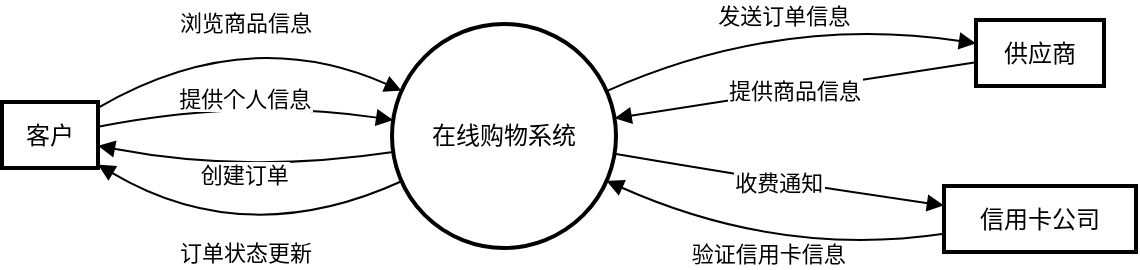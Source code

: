 <mxfile version="22.1.3" type="github">
  <diagram name="第 1 页" id="9_BwAVTDvwxqLnsEOTes">
    <mxGraphModel dx="1044" dy="591" grid="1" gridSize="10" guides="1" tooltips="1" connect="1" arrows="1" fold="1" page="1" pageScale="1" pageWidth="827" pageHeight="1169" background="none" math="0" shadow="0">
      <root>
        <mxCell id="0" />
        <mxCell id="1" parent="0" />
        <mxCell id="xuDvoHgK81h2bjAAkXrc-1" value="客户" style="whiteSpace=wrap;strokeWidth=2;" vertex="1" parent="1">
          <mxGeometry x="20" y="64" width="48" height="33" as="geometry" />
        </mxCell>
        <mxCell id="xuDvoHgK81h2bjAAkXrc-2" value="在线购物系统" style="ellipse;aspect=fixed;strokeWidth=2;whiteSpace=wrap;" vertex="1" parent="1">
          <mxGeometry x="215" y="25" width="112" height="112" as="geometry" />
        </mxCell>
        <mxCell id="xuDvoHgK81h2bjAAkXrc-3" value="供应商" style="whiteSpace=wrap;strokeWidth=2;" vertex="1" parent="1">
          <mxGeometry x="507" y="23" width="64" height="33" as="geometry" />
        </mxCell>
        <mxCell id="xuDvoHgK81h2bjAAkXrc-4" value="信用卡公司" style="whiteSpace=wrap;strokeWidth=2;" vertex="1" parent="1">
          <mxGeometry x="491" y="106" width="96" height="33" as="geometry" />
        </mxCell>
        <mxCell id="xuDvoHgK81h2bjAAkXrc-5" value="浏览商品信息" style="curved=1;startArrow=none;endArrow=block;exitX=0.996;exitY=0.091;entryX=0.004;entryY=0.279;rounded=0;" edge="1" parent="1" source="xuDvoHgK81h2bjAAkXrc-1" target="xuDvoHgK81h2bjAAkXrc-2">
          <mxGeometry relative="1" as="geometry">
            <Array as="points">
              <mxPoint x="142" y="24" />
            </Array>
          </mxGeometry>
        </mxCell>
        <mxCell id="xuDvoHgK81h2bjAAkXrc-6" value="创建订单" style="curved=1;startArrow=none;endArrow=block;exitX=0.004;exitY=0.575;entryX=0.996;entryY=0.661;rounded=0;" edge="1" parent="1" source="xuDvoHgK81h2bjAAkXrc-2" target="xuDvoHgK81h2bjAAkXrc-1">
          <mxGeometry relative="1" as="geometry">
            <Array as="points">
              <mxPoint x="142" y="100" />
            </Array>
          </mxGeometry>
        </mxCell>
        <mxCell id="xuDvoHgK81h2bjAAkXrc-7" value="提供商品信息" style="curved=1;startArrow=none;endArrow=block;exitX=-0.003;exitY=0.64;entryX=1.002;entryY=0.419;rounded=0;" edge="1" parent="1" source="xuDvoHgK81h2bjAAkXrc-3" target="xuDvoHgK81h2bjAAkXrc-2">
          <mxGeometry relative="1" as="geometry">
            <Array as="points">
              <mxPoint x="409" y="59" />
            </Array>
          </mxGeometry>
        </mxCell>
        <mxCell id="xuDvoHgK81h2bjAAkXrc-8" value="发送订单信息" style="curved=1;startArrow=none;endArrow=block;exitX=1.002;exitY=0.28;entryX=-0.003;entryY=0.354;rounded=0;" edge="1" parent="1" source="xuDvoHgK81h2bjAAkXrc-2" target="xuDvoHgK81h2bjAAkXrc-3">
          <mxGeometry relative="1" as="geometry">
            <Array as="points">
              <mxPoint x="409" y="20" />
            </Array>
          </mxGeometry>
        </mxCell>
        <mxCell id="xuDvoHgK81h2bjAAkXrc-9" value="验证信用卡信息" style="curved=1;startArrow=none;endArrow=block;exitX=-0.002;exitY=0.724;entryX=1.002;entryY=0.722;rounded=0;" edge="1" parent="1" source="xuDvoHgK81h2bjAAkXrc-4" target="xuDvoHgK81h2bjAAkXrc-2">
          <mxGeometry relative="1" as="geometry">
            <Array as="points">
              <mxPoint x="409" y="142" />
            </Array>
          </mxGeometry>
        </mxCell>
        <mxCell id="xuDvoHgK81h2bjAAkXrc-10" value="收费通知" style="curved=1;startArrow=none;endArrow=block;exitX=1.002;exitY=0.582;entryX=-0.002;entryY=0.294;rounded=0;" edge="1" parent="1" source="xuDvoHgK81h2bjAAkXrc-2" target="xuDvoHgK81h2bjAAkXrc-4">
          <mxGeometry relative="1" as="geometry">
            <Array as="points">
              <mxPoint x="409" y="104" />
            </Array>
          </mxGeometry>
        </mxCell>
        <mxCell id="xuDvoHgK81h2bjAAkXrc-11" value="提供个人信息" style="curved=1;startArrow=none;endArrow=block;exitX=0.996;exitY=0.376;entryX=0.004;entryY=0.427;rounded=0;" edge="1" parent="1" source="xuDvoHgK81h2bjAAkXrc-1" target="xuDvoHgK81h2bjAAkXrc-2">
          <mxGeometry relative="1" as="geometry">
            <Array as="points">
              <mxPoint x="142" y="62" />
            </Array>
          </mxGeometry>
        </mxCell>
        <mxCell id="xuDvoHgK81h2bjAAkXrc-12" value="订单状态更新" style="curved=1;startArrow=none;endArrow=block;exitX=0.004;exitY=0.723;entryX=0.996;entryY=0.945;rounded=0;" edge="1" parent="1" source="xuDvoHgK81h2bjAAkXrc-2" target="xuDvoHgK81h2bjAAkXrc-1">
          <mxGeometry relative="1" as="geometry">
            <Array as="points">
              <mxPoint x="142" y="139" />
            </Array>
          </mxGeometry>
        </mxCell>
      </root>
    </mxGraphModel>
  </diagram>
</mxfile>
